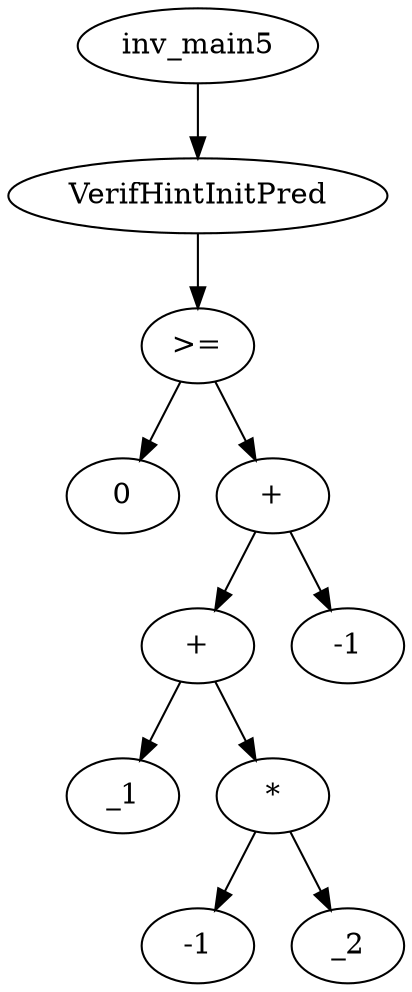 digraph dag {
0 [label="inv_main5"];
1 [label="VerifHintInitPred"];
2 [label=">="];
3 [label="0"];
4 [label="+"];
5 [label="+"];
6 [label="_1"];
7 [label="*"];
8 [label="-1"];
9 [label="_2"];
10 [label="-1"];
0->1
1->2
2->4
2 -> 3
4->5
4 -> 10
5->7
5 -> 6
7->9
7 -> 8
}
